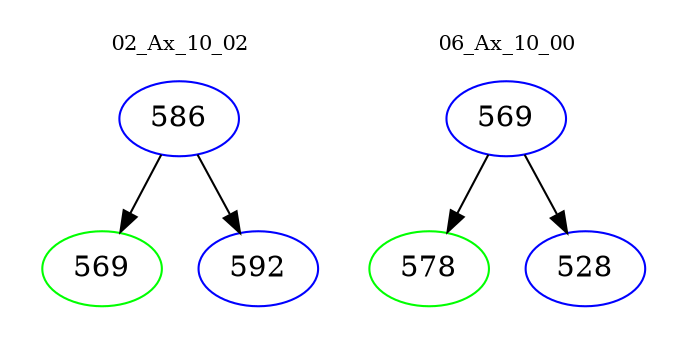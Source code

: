 digraph{
subgraph cluster_0 {
color = white
label = "02_Ax_10_02";
fontsize=10;
T0_586 [label="586", color="blue"]
T0_586 -> T0_569 [color="black"]
T0_569 [label="569", color="green"]
T0_586 -> T0_592 [color="black"]
T0_592 [label="592", color="blue"]
}
subgraph cluster_1 {
color = white
label = "06_Ax_10_00";
fontsize=10;
T1_569 [label="569", color="blue"]
T1_569 -> T1_578 [color="black"]
T1_578 [label="578", color="green"]
T1_569 -> T1_528 [color="black"]
T1_528 [label="528", color="blue"]
}
}
